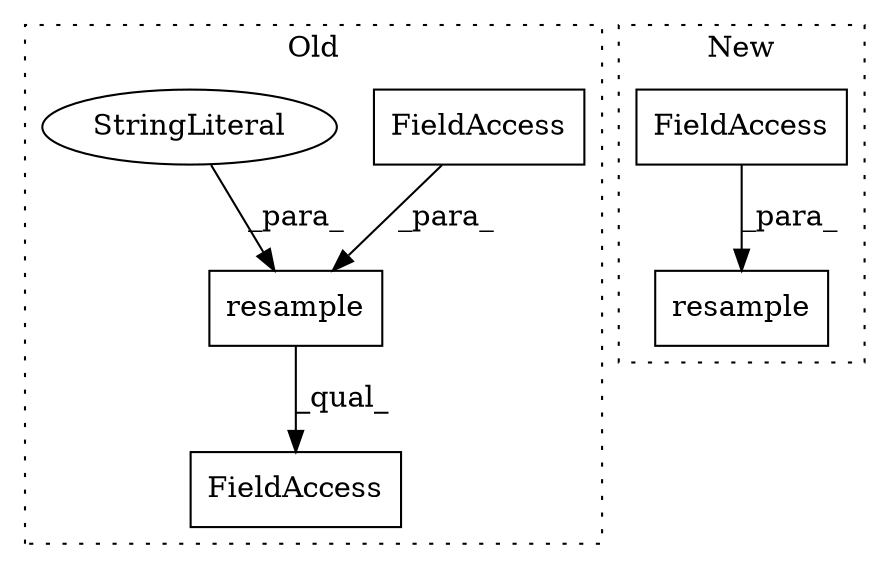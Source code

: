 digraph G {
subgraph cluster0 {
1 [label="resample" a="32" s="3267,3318" l="9,1" shape="box"];
4 [label="FieldAccess" a="22" s="3276" l="7" shape="box"];
5 [label="StringLiteral" a="45" s="3305" l="13" shape="ellipse"];
6 [label="FieldAccess" a="22" s="3259" l="62" shape="box"];
label = "Old";
style="dotted";
}
subgraph cluster1 {
2 [label="resample" a="32" s="3280,3315" l="9,1" shape="box"];
3 [label="FieldAccess" a="22" s="3304" l="11" shape="box"];
label = "New";
style="dotted";
}
1 -> 6 [label="_qual_"];
3 -> 2 [label="_para_"];
4 -> 1 [label="_para_"];
5 -> 1 [label="_para_"];
}